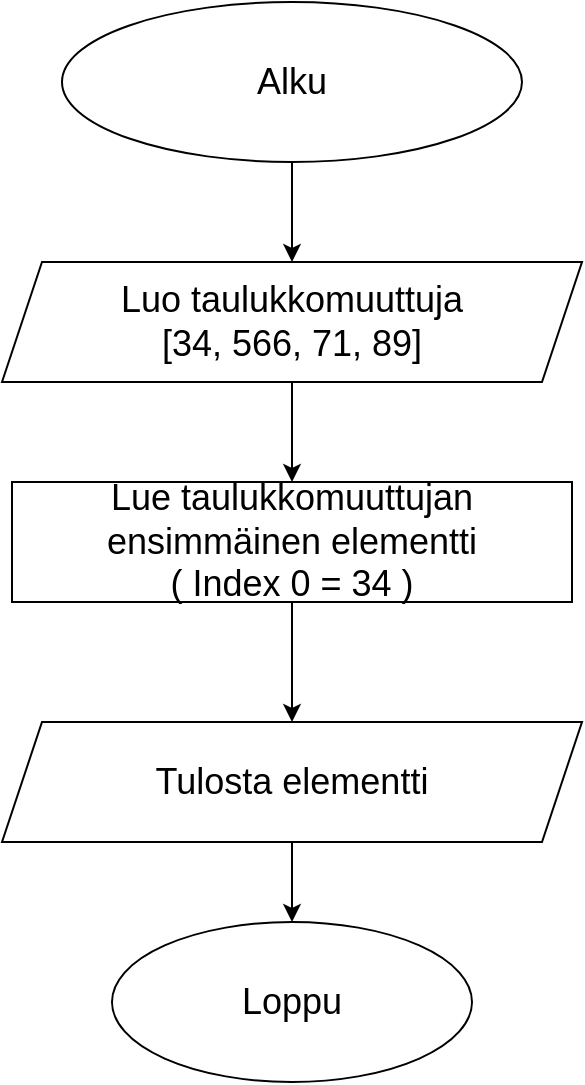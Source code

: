 <mxfile version="20.6.2" type="github">
  <diagram id="TsRcCtf1RaxAwgEqBZrm" name="Sivu-1">
    <mxGraphModel dx="742" dy="438" grid="1" gridSize="10" guides="1" tooltips="1" connect="1" arrows="1" fold="1" page="1" pageScale="1" pageWidth="827" pageHeight="1169" math="0" shadow="0">
      <root>
        <mxCell id="0" />
        <mxCell id="1" parent="0" />
        <mxCell id="FznTqZh3daUMDlsJzQD_-3" value="" style="edgeStyle=orthogonalEdgeStyle;rounded=0;orthogonalLoop=1;jettySize=auto;html=1;fontSize=18;" edge="1" parent="1" source="FznTqZh3daUMDlsJzQD_-1" target="FznTqZh3daUMDlsJzQD_-2">
          <mxGeometry relative="1" as="geometry" />
        </mxCell>
        <mxCell id="FznTqZh3daUMDlsJzQD_-1" value="&lt;font style=&quot;font-size: 18px;&quot;&gt;Alku&lt;/font&gt;" style="ellipse;whiteSpace=wrap;html=1;" vertex="1" parent="1">
          <mxGeometry x="50" y="20" width="230" height="80" as="geometry" />
        </mxCell>
        <mxCell id="FznTqZh3daUMDlsJzQD_-5" value="" style="edgeStyle=orthogonalEdgeStyle;rounded=0;orthogonalLoop=1;jettySize=auto;html=1;fontSize=18;" edge="1" parent="1" source="FznTqZh3daUMDlsJzQD_-2" target="FznTqZh3daUMDlsJzQD_-4">
          <mxGeometry relative="1" as="geometry" />
        </mxCell>
        <mxCell id="FznTqZh3daUMDlsJzQD_-2" value="Luo taulukkomuuttuja &lt;br&gt;[&lt;span&gt;34, 566, 71, 89]&lt;/span&gt;" style="shape=parallelogram;perimeter=parallelogramPerimeter;whiteSpace=wrap;html=1;fixedSize=1;fontSize=18;" vertex="1" parent="1">
          <mxGeometry x="20" y="150" width="290" height="60" as="geometry" />
        </mxCell>
        <mxCell id="FznTqZh3daUMDlsJzQD_-7" value="" style="edgeStyle=orthogonalEdgeStyle;rounded=0;orthogonalLoop=1;jettySize=auto;html=1;fontSize=18;" edge="1" parent="1" source="FznTqZh3daUMDlsJzQD_-4" target="FznTqZh3daUMDlsJzQD_-6">
          <mxGeometry relative="1" as="geometry" />
        </mxCell>
        <mxCell id="FznTqZh3daUMDlsJzQD_-4" value="Lue taulukkomuuttujan ensimmäinen elementti &lt;br&gt;( Index 0 = 34 )" style="rounded=0;whiteSpace=wrap;html=1;fontSize=18;" vertex="1" parent="1">
          <mxGeometry x="25" y="260" width="280" height="60" as="geometry" />
        </mxCell>
        <mxCell id="FznTqZh3daUMDlsJzQD_-9" value="" style="edgeStyle=orthogonalEdgeStyle;rounded=0;orthogonalLoop=1;jettySize=auto;html=1;fontSize=18;" edge="1" parent="1" source="FznTqZh3daUMDlsJzQD_-6" target="FznTqZh3daUMDlsJzQD_-8">
          <mxGeometry relative="1" as="geometry" />
        </mxCell>
        <mxCell id="FznTqZh3daUMDlsJzQD_-6" value="Tulosta elementti" style="shape=parallelogram;perimeter=parallelogramPerimeter;whiteSpace=wrap;html=1;fixedSize=1;fontSize=18;rounded=0;" vertex="1" parent="1">
          <mxGeometry x="20" y="380" width="290" height="60" as="geometry" />
        </mxCell>
        <mxCell id="FznTqZh3daUMDlsJzQD_-8" value="Loppu" style="ellipse;whiteSpace=wrap;html=1;fontSize=18;" vertex="1" parent="1">
          <mxGeometry x="75" y="480" width="180" height="80" as="geometry" />
        </mxCell>
      </root>
    </mxGraphModel>
  </diagram>
</mxfile>
